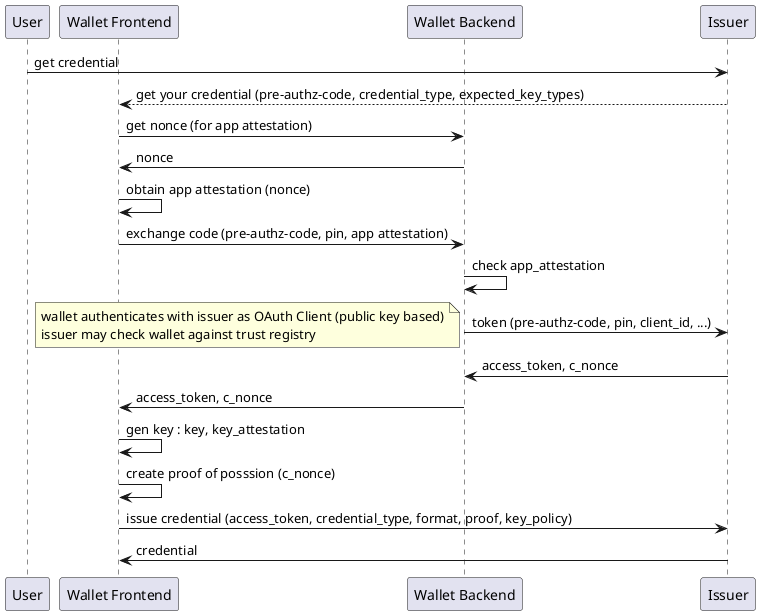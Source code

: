 @startuml
participant User as u
participant "Wallet Frontend" as w
participant "Wallet Backend" as b
participant Issuer as i

u -> i : get credential
i --> w : get your credential (pre-authz-code, credential_type, expected_key_types)
w -> b : get nonce (for app attestation)
b -> w : nonce
w -> w : obtain app attestation (nonce)
w -> b : exchange code (pre-authz-code, pin, app attestation)
b -> b : check app_attestation
b -> i : token (pre-authz-code, pin, client_id, ...)
note left: wallet authenticates with issuer as OAuth Client (public key based)\nissuer may check wallet against trust registry
i -> b : access_token, c_nonce
b -> w: access_token, c_nonce
w -> w : gen key : key, key_attestation
w -> w : create proof of posssion (c_nonce)
w -> i : issue credential (access_token, credential_type, format, proof, key_policy)
i -> w : credential
@enduml